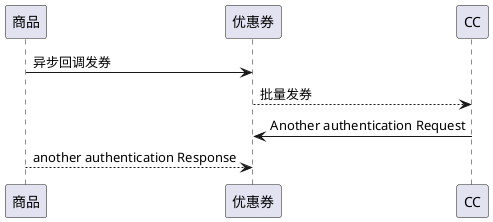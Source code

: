 @startuml
商品 -> 优惠券: 异步回调发券
优惠券 --> CC: 批量发券

CC -> 优惠券: Another authentication Request
优惠券 <-- 商品: another authentication Response
@enduml